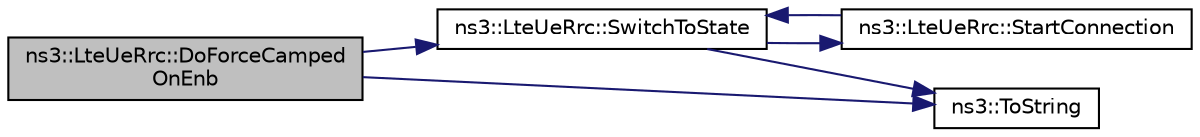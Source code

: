 digraph "ns3::LteUeRrc::DoForceCampedOnEnb"
{
 // LATEX_PDF_SIZE
  edge [fontname="Helvetica",fontsize="10",labelfontname="Helvetica",labelfontsize="10"];
  node [fontname="Helvetica",fontsize="10",shape=record];
  rankdir="LR";
  Node1 [label="ns3::LteUeRrc::DoForceCamped\lOnEnb",height=0.2,width=0.4,color="black", fillcolor="grey75", style="filled", fontcolor="black",tooltip="Force camped on ENB function."];
  Node1 -> Node2 [color="midnightblue",fontsize="10",style="solid",fontname="Helvetica"];
  Node2 [label="ns3::LteUeRrc::SwitchToState",height=0.2,width=0.4,color="black", fillcolor="white", style="filled",URL="$classns3_1_1_lte_ue_rrc.html#a15f1bea4c3c8d3f9949b234c0cfa12e6",tooltip="Switch the UE RRC to the given state."];
  Node2 -> Node3 [color="midnightblue",fontsize="10",style="solid",fontname="Helvetica"];
  Node3 [label="ns3::LteUeRrc::StartConnection",height=0.2,width=0.4,color="black", fillcolor="white", style="filled",URL="$classns3_1_1_lte_ue_rrc.html#ac4257b9ffbca42aba710a3f66a719785",tooltip="Start connection function."];
  Node3 -> Node2 [color="midnightblue",fontsize="10",style="solid",fontname="Helvetica"];
  Node2 -> Node4 [color="midnightblue",fontsize="10",style="solid",fontname="Helvetica"];
  Node4 [label="ns3::ToString",height=0.2,width=0.4,color="black", fillcolor="white", style="filled",URL="$namespacens3.html#a3d1f7e1bec1972e2ae8d64673fcfcd9c",tooltip=" "];
  Node1 -> Node4 [color="midnightblue",fontsize="10",style="solid",fontname="Helvetica"];
}
